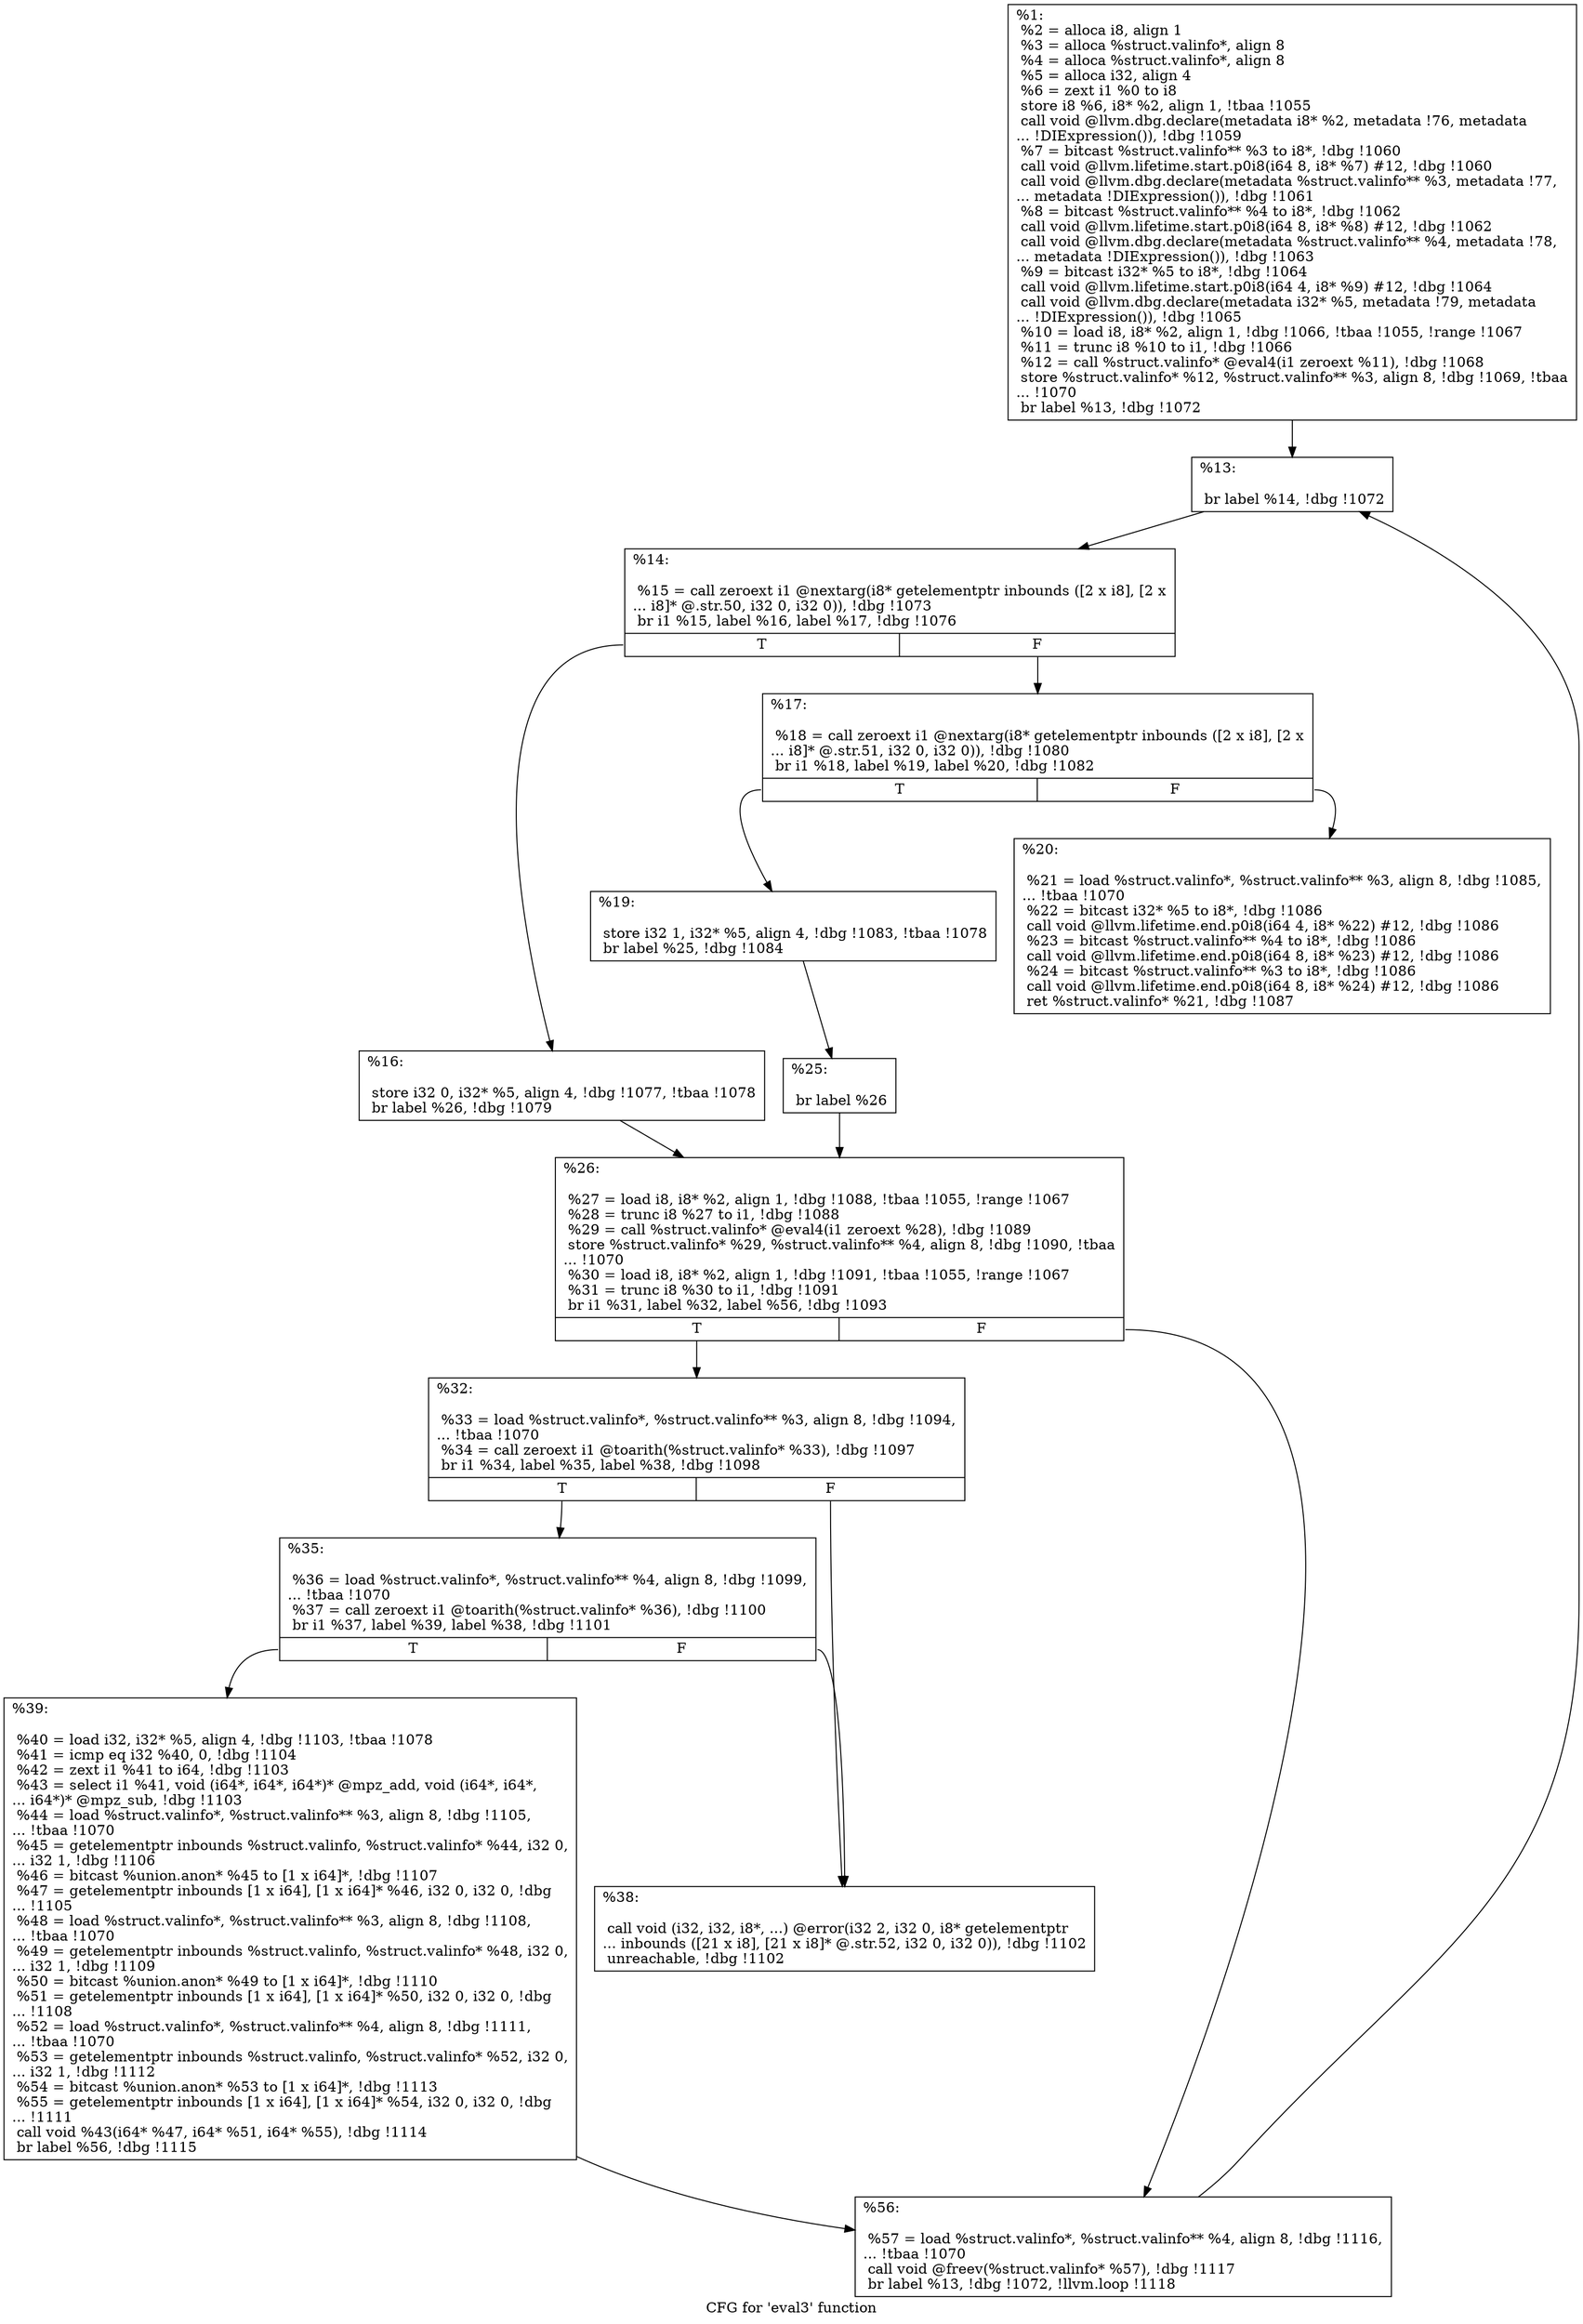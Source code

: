 digraph "CFG for 'eval3' function" {
	label="CFG for 'eval3' function";

	Node0x920b00 [shape=record,label="{%1:\l  %2 = alloca i8, align 1\l  %3 = alloca %struct.valinfo*, align 8\l  %4 = alloca %struct.valinfo*, align 8\l  %5 = alloca i32, align 4\l  %6 = zext i1 %0 to i8\l  store i8 %6, i8* %2, align 1, !tbaa !1055\l  call void @llvm.dbg.declare(metadata i8* %2, metadata !76, metadata\l... !DIExpression()), !dbg !1059\l  %7 = bitcast %struct.valinfo** %3 to i8*, !dbg !1060\l  call void @llvm.lifetime.start.p0i8(i64 8, i8* %7) #12, !dbg !1060\l  call void @llvm.dbg.declare(metadata %struct.valinfo** %3, metadata !77,\l... metadata !DIExpression()), !dbg !1061\l  %8 = bitcast %struct.valinfo** %4 to i8*, !dbg !1062\l  call void @llvm.lifetime.start.p0i8(i64 8, i8* %8) #12, !dbg !1062\l  call void @llvm.dbg.declare(metadata %struct.valinfo** %4, metadata !78,\l... metadata !DIExpression()), !dbg !1063\l  %9 = bitcast i32* %5 to i8*, !dbg !1064\l  call void @llvm.lifetime.start.p0i8(i64 4, i8* %9) #12, !dbg !1064\l  call void @llvm.dbg.declare(metadata i32* %5, metadata !79, metadata\l... !DIExpression()), !dbg !1065\l  %10 = load i8, i8* %2, align 1, !dbg !1066, !tbaa !1055, !range !1067\l  %11 = trunc i8 %10 to i1, !dbg !1066\l  %12 = call %struct.valinfo* @eval4(i1 zeroext %11), !dbg !1068\l  store %struct.valinfo* %12, %struct.valinfo** %3, align 8, !dbg !1069, !tbaa\l... !1070\l  br label %13, !dbg !1072\l}"];
	Node0x920b00 -> Node0x909510;
	Node0x909510 [shape=record,label="{%13:\l\l  br label %14, !dbg !1072\l}"];
	Node0x909510 -> Node0x909560;
	Node0x909560 [shape=record,label="{%14:\l\l  %15 = call zeroext i1 @nextarg(i8* getelementptr inbounds ([2 x i8], [2 x\l... i8]* @.str.50, i32 0, i32 0)), !dbg !1073\l  br i1 %15, label %16, label %17, !dbg !1076\l|{<s0>T|<s1>F}}"];
	Node0x909560:s0 -> Node0x9095b0;
	Node0x909560:s1 -> Node0x909600;
	Node0x9095b0 [shape=record,label="{%16:\l\l  store i32 0, i32* %5, align 4, !dbg !1077, !tbaa !1078\l  br label %26, !dbg !1079\l}"];
	Node0x9095b0 -> Node0x909740;
	Node0x909600 [shape=record,label="{%17:\l\l  %18 = call zeroext i1 @nextarg(i8* getelementptr inbounds ([2 x i8], [2 x\l... i8]* @.str.51, i32 0, i32 0)), !dbg !1080\l  br i1 %18, label %19, label %20, !dbg !1082\l|{<s0>T|<s1>F}}"];
	Node0x909600:s0 -> Node0x909650;
	Node0x909600:s1 -> Node0x9096a0;
	Node0x909650 [shape=record,label="{%19:\l\l  store i32 1, i32* %5, align 4, !dbg !1083, !tbaa !1078\l  br label %25, !dbg !1084\l}"];
	Node0x909650 -> Node0x9096f0;
	Node0x9096a0 [shape=record,label="{%20:\l\l  %21 = load %struct.valinfo*, %struct.valinfo** %3, align 8, !dbg !1085,\l... !tbaa !1070\l  %22 = bitcast i32* %5 to i8*, !dbg !1086\l  call void @llvm.lifetime.end.p0i8(i64 4, i8* %22) #12, !dbg !1086\l  %23 = bitcast %struct.valinfo** %4 to i8*, !dbg !1086\l  call void @llvm.lifetime.end.p0i8(i64 8, i8* %23) #12, !dbg !1086\l  %24 = bitcast %struct.valinfo** %3 to i8*, !dbg !1086\l  call void @llvm.lifetime.end.p0i8(i64 8, i8* %24) #12, !dbg !1086\l  ret %struct.valinfo* %21, !dbg !1087\l}"];
	Node0x9096f0 [shape=record,label="{%25:\l\l  br label %26\l}"];
	Node0x9096f0 -> Node0x909740;
	Node0x909740 [shape=record,label="{%26:\l\l  %27 = load i8, i8* %2, align 1, !dbg !1088, !tbaa !1055, !range !1067\l  %28 = trunc i8 %27 to i1, !dbg !1088\l  %29 = call %struct.valinfo* @eval4(i1 zeroext %28), !dbg !1089\l  store %struct.valinfo* %29, %struct.valinfo** %4, align 8, !dbg !1090, !tbaa\l... !1070\l  %30 = load i8, i8* %2, align 1, !dbg !1091, !tbaa !1055, !range !1067\l  %31 = trunc i8 %30 to i1, !dbg !1091\l  br i1 %31, label %32, label %56, !dbg !1093\l|{<s0>T|<s1>F}}"];
	Node0x909740:s0 -> Node0x909790;
	Node0x909740:s1 -> Node0x9098d0;
	Node0x909790 [shape=record,label="{%32:\l\l  %33 = load %struct.valinfo*, %struct.valinfo** %3, align 8, !dbg !1094,\l... !tbaa !1070\l  %34 = call zeroext i1 @toarith(%struct.valinfo* %33), !dbg !1097\l  br i1 %34, label %35, label %38, !dbg !1098\l|{<s0>T|<s1>F}}"];
	Node0x909790:s0 -> Node0x9097e0;
	Node0x909790:s1 -> Node0x909830;
	Node0x9097e0 [shape=record,label="{%35:\l\l  %36 = load %struct.valinfo*, %struct.valinfo** %4, align 8, !dbg !1099,\l... !tbaa !1070\l  %37 = call zeroext i1 @toarith(%struct.valinfo* %36), !dbg !1100\l  br i1 %37, label %39, label %38, !dbg !1101\l|{<s0>T|<s1>F}}"];
	Node0x9097e0:s0 -> Node0x909880;
	Node0x9097e0:s1 -> Node0x909830;
	Node0x909830 [shape=record,label="{%38:\l\l  call void (i32, i32, i8*, ...) @error(i32 2, i32 0, i8* getelementptr\l... inbounds ([21 x i8], [21 x i8]* @.str.52, i32 0, i32 0)), !dbg !1102\l  unreachable, !dbg !1102\l}"];
	Node0x909880 [shape=record,label="{%39:\l\l  %40 = load i32, i32* %5, align 4, !dbg !1103, !tbaa !1078\l  %41 = icmp eq i32 %40, 0, !dbg !1104\l  %42 = zext i1 %41 to i64, !dbg !1103\l  %43 = select i1 %41, void (i64*, i64*, i64*)* @mpz_add, void (i64*, i64*,\l... i64*)* @mpz_sub, !dbg !1103\l  %44 = load %struct.valinfo*, %struct.valinfo** %3, align 8, !dbg !1105,\l... !tbaa !1070\l  %45 = getelementptr inbounds %struct.valinfo, %struct.valinfo* %44, i32 0,\l... i32 1, !dbg !1106\l  %46 = bitcast %union.anon* %45 to [1 x i64]*, !dbg !1107\l  %47 = getelementptr inbounds [1 x i64], [1 x i64]* %46, i32 0, i32 0, !dbg\l... !1105\l  %48 = load %struct.valinfo*, %struct.valinfo** %3, align 8, !dbg !1108,\l... !tbaa !1070\l  %49 = getelementptr inbounds %struct.valinfo, %struct.valinfo* %48, i32 0,\l... i32 1, !dbg !1109\l  %50 = bitcast %union.anon* %49 to [1 x i64]*, !dbg !1110\l  %51 = getelementptr inbounds [1 x i64], [1 x i64]* %50, i32 0, i32 0, !dbg\l... !1108\l  %52 = load %struct.valinfo*, %struct.valinfo** %4, align 8, !dbg !1111,\l... !tbaa !1070\l  %53 = getelementptr inbounds %struct.valinfo, %struct.valinfo* %52, i32 0,\l... i32 1, !dbg !1112\l  %54 = bitcast %union.anon* %53 to [1 x i64]*, !dbg !1113\l  %55 = getelementptr inbounds [1 x i64], [1 x i64]* %54, i32 0, i32 0, !dbg\l... !1111\l  call void %43(i64* %47, i64* %51, i64* %55), !dbg !1114\l  br label %56, !dbg !1115\l}"];
	Node0x909880 -> Node0x9098d0;
	Node0x9098d0 [shape=record,label="{%56:\l\l  %57 = load %struct.valinfo*, %struct.valinfo** %4, align 8, !dbg !1116,\l... !tbaa !1070\l  call void @freev(%struct.valinfo* %57), !dbg !1117\l  br label %13, !dbg !1072, !llvm.loop !1118\l}"];
	Node0x9098d0 -> Node0x909510;
}
